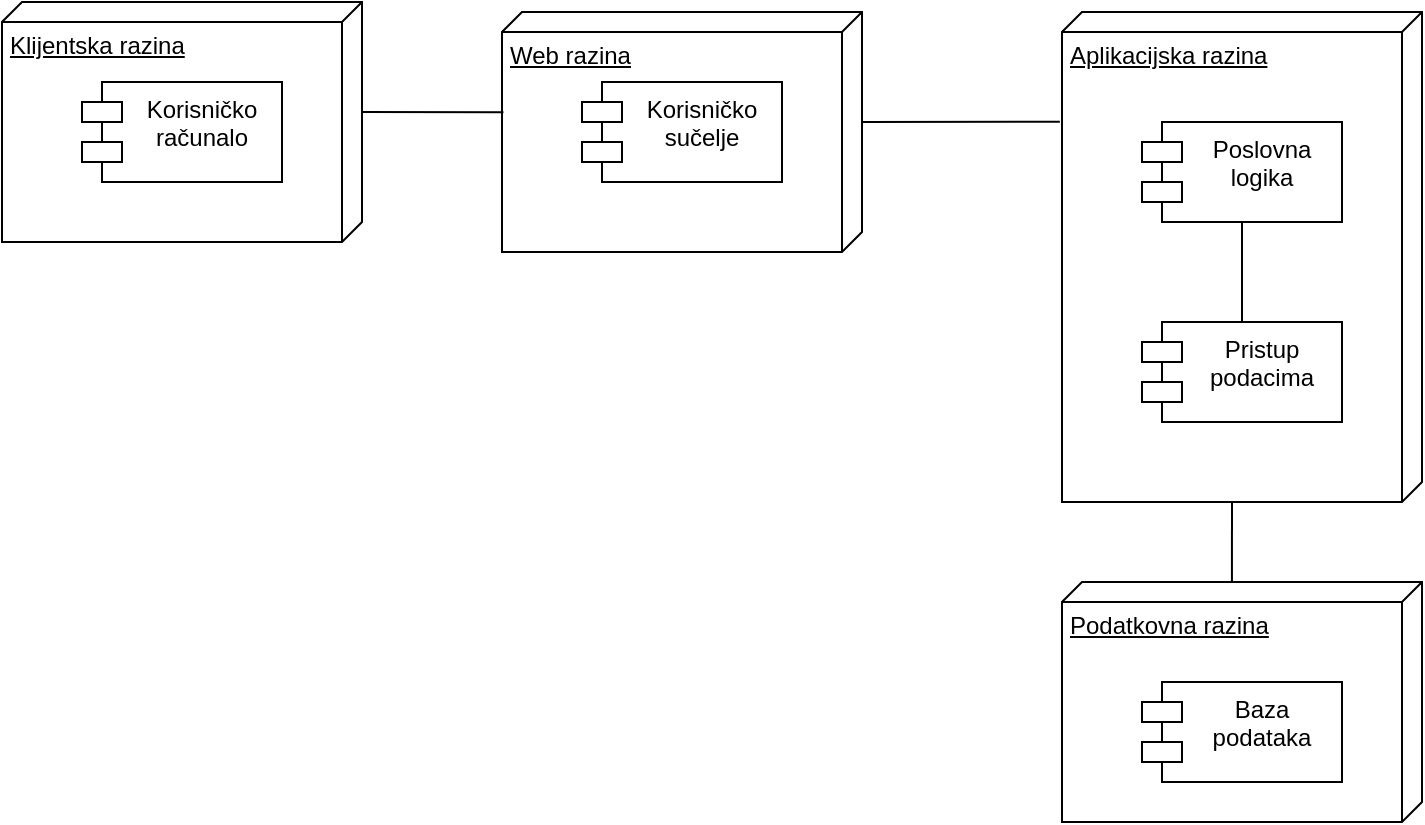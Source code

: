 <mxfile version="27.1.6">
  <diagram name="Page-1" id="BADQjrVFU8VtQnhv5c_M">
    <mxGraphModel dx="866" dy="527" grid="0" gridSize="10" guides="1" tooltips="1" connect="1" arrows="1" fold="1" page="0" pageScale="1" pageWidth="2336" pageHeight="1654" background="#FFFFFF" math="0" shadow="0">
      <root>
        <mxCell id="0" />
        <mxCell id="1" parent="0" />
        <mxCell id="I8ZRsmWN1uhxYX_VTkR--1" value="Klijentska razina" style="verticalAlign=top;align=left;spacingTop=8;spacingLeft=2;spacingRight=12;shape=cube;size=10;direction=south;fontStyle=4;html=1;whiteSpace=wrap;" parent="1" vertex="1">
          <mxGeometry x="100" y="140" width="180" height="120" as="geometry" />
        </mxCell>
        <mxCell id="I8ZRsmWN1uhxYX_VTkR--2" value="&lt;div&gt;Korisničko&lt;/div&gt;&lt;div&gt;računalo&lt;/div&gt;" style="shape=module;align=left;spacingLeft=20;align=center;verticalAlign=top;whiteSpace=wrap;html=1;" parent="1" vertex="1">
          <mxGeometry x="140" y="180" width="100" height="50" as="geometry" />
        </mxCell>
        <mxCell id="I8ZRsmWN1uhxYX_VTkR--3" value="Web razina" style="verticalAlign=top;align=left;spacingTop=8;spacingLeft=2;spacingRight=12;shape=cube;size=10;direction=south;fontStyle=4;html=1;whiteSpace=wrap;" parent="1" vertex="1">
          <mxGeometry x="350" y="145" width="180" height="120" as="geometry" />
        </mxCell>
        <mxCell id="I8ZRsmWN1uhxYX_VTkR--4" value="Korisničko sučelje" style="shape=module;align=left;spacingLeft=20;align=center;verticalAlign=top;whiteSpace=wrap;html=1;" parent="1" vertex="1">
          <mxGeometry x="390" y="180" width="100" height="50" as="geometry" />
        </mxCell>
        <mxCell id="I8ZRsmWN1uhxYX_VTkR--5" value="Aplikacijska razina" style="verticalAlign=top;align=left;spacingTop=8;spacingLeft=2;spacingRight=12;shape=cube;size=10;direction=south;fontStyle=4;html=1;whiteSpace=wrap;" parent="1" vertex="1">
          <mxGeometry x="630" y="145" width="180" height="245" as="geometry" />
        </mxCell>
        <mxCell id="I8ZRsmWN1uhxYX_VTkR--6" value="Poslovna logika" style="shape=module;align=left;spacingLeft=20;align=center;verticalAlign=top;whiteSpace=wrap;html=1;" parent="1" vertex="1">
          <mxGeometry x="670" y="200" width="100" height="50" as="geometry" />
        </mxCell>
        <mxCell id="I8ZRsmWN1uhxYX_VTkR--7" value="Pristup podacima" style="shape=module;align=left;spacingLeft=20;align=center;verticalAlign=top;whiteSpace=wrap;html=1;" parent="1" vertex="1">
          <mxGeometry x="670" y="300" width="100" height="50" as="geometry" />
        </mxCell>
        <mxCell id="I8ZRsmWN1uhxYX_VTkR--8" value="Podatkovna razina" style="verticalAlign=top;align=left;spacingTop=8;spacingLeft=2;spacingRight=12;shape=cube;size=10;direction=south;fontStyle=4;html=1;whiteSpace=wrap;" parent="1" vertex="1">
          <mxGeometry x="630" y="430" width="180" height="120" as="geometry" />
        </mxCell>
        <mxCell id="I8ZRsmWN1uhxYX_VTkR--9" value="&lt;div&gt;Baza&lt;/div&gt;&lt;div&gt;podataka&lt;/div&gt;" style="shape=module;align=left;spacingLeft=20;align=center;verticalAlign=top;whiteSpace=wrap;html=1;" parent="1" vertex="1">
          <mxGeometry x="670" y="480" width="100" height="50" as="geometry" />
        </mxCell>
        <mxCell id="I8ZRsmWN1uhxYX_VTkR--10" value="" style="endArrow=none;html=1;rounded=0;exitX=0;exitY=0;exitDx=55;exitDy=0;exitPerimeter=0;entryX=0.418;entryY=0.996;entryDx=0;entryDy=0;entryPerimeter=0;" parent="1" source="I8ZRsmWN1uhxYX_VTkR--1" target="I8ZRsmWN1uhxYX_VTkR--3" edge="1">
          <mxGeometry width="50" height="50" relative="1" as="geometry">
            <mxPoint x="390" y="330" as="sourcePoint" />
            <mxPoint x="440" y="280" as="targetPoint" />
          </mxGeometry>
        </mxCell>
        <mxCell id="I8ZRsmWN1uhxYX_VTkR--11" value="" style="endArrow=none;html=1;rounded=0;exitX=0;exitY=0;exitDx=55;exitDy=0;exitPerimeter=0;entryX=0.224;entryY=1.006;entryDx=0;entryDy=0;entryPerimeter=0;" parent="1" source="I8ZRsmWN1uhxYX_VTkR--3" target="I8ZRsmWN1uhxYX_VTkR--5" edge="1">
          <mxGeometry width="50" height="50" relative="1" as="geometry">
            <mxPoint x="570" y="370" as="sourcePoint" />
            <mxPoint x="620" y="320" as="targetPoint" />
          </mxGeometry>
        </mxCell>
        <mxCell id="I8ZRsmWN1uhxYX_VTkR--12" value="" style="endArrow=none;html=1;rounded=0;entryX=0.5;entryY=1;entryDx=0;entryDy=0;exitX=0.5;exitY=0;exitDx=0;exitDy=0;" parent="1" source="I8ZRsmWN1uhxYX_VTkR--7" target="I8ZRsmWN1uhxYX_VTkR--6" edge="1">
          <mxGeometry width="50" height="50" relative="1" as="geometry">
            <mxPoint x="620" y="370" as="sourcePoint" />
            <mxPoint x="670" y="320" as="targetPoint" />
          </mxGeometry>
        </mxCell>
        <mxCell id="I8ZRsmWN1uhxYX_VTkR--13" value="" style="endArrow=none;html=1;rounded=0;entryX=0;entryY=0;entryDx=245;entryDy=95;entryPerimeter=0;exitX=-0.002;exitY=0.528;exitDx=0;exitDy=0;exitPerimeter=0;" parent="1" source="I8ZRsmWN1uhxYX_VTkR--8" target="I8ZRsmWN1uhxYX_VTkR--5" edge="1">
          <mxGeometry width="50" height="50" relative="1" as="geometry">
            <mxPoint x="620" y="370" as="sourcePoint" />
            <mxPoint x="670" y="320" as="targetPoint" />
          </mxGeometry>
        </mxCell>
      </root>
    </mxGraphModel>
  </diagram>
</mxfile>
